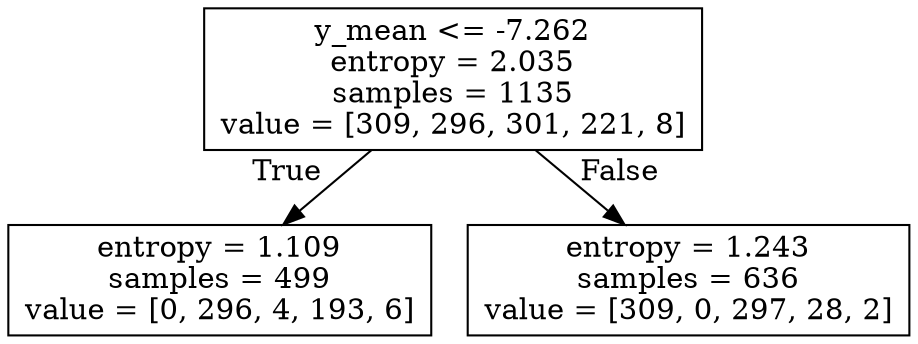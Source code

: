digraph Tree {
node [shape=box] ;
0 [label="y_mean <= -7.262\nentropy = 2.035\nsamples = 1135\nvalue = [309, 296, 301, 221, 8]"] ;
1 [label="entropy = 1.109\nsamples = 499\nvalue = [0, 296, 4, 193, 6]"] ;
0 -> 1 [labeldistance=2.5, labelangle=45, headlabel="True"] ;
2 [label="entropy = 1.243\nsamples = 636\nvalue = [309, 0, 297, 28, 2]"] ;
0 -> 2 [labeldistance=2.5, labelangle=-45, headlabel="False"] ;
}